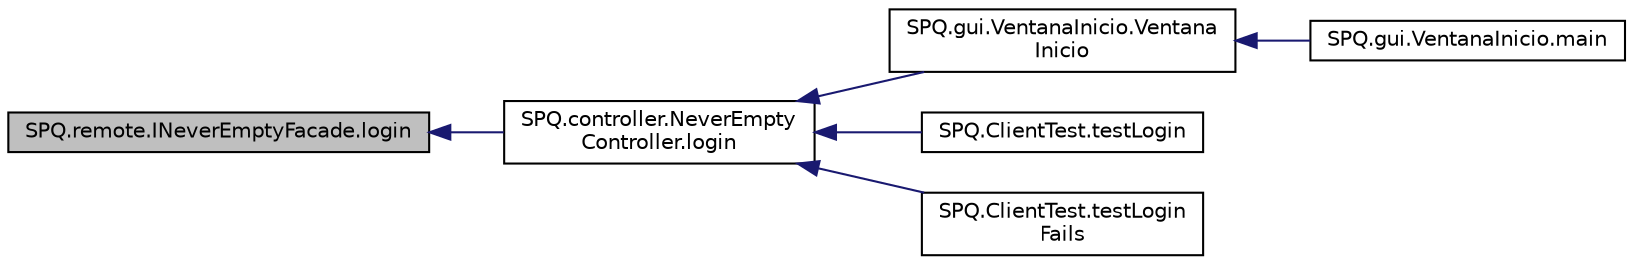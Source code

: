 digraph "SPQ.remote.INeverEmptyFacade.login"
{
  edge [fontname="Helvetica",fontsize="10",labelfontname="Helvetica",labelfontsize="10"];
  node [fontname="Helvetica",fontsize="10",shape=record];
  rankdir="LR";
  Node15 [label="SPQ.remote.INeverEmptyFacade.login",height=0.2,width=0.4,color="black", fillcolor="grey75", style="filled", fontcolor="black"];
  Node15 -> Node16 [dir="back",color="midnightblue",fontsize="10",style="solid",fontname="Helvetica"];
  Node16 [label="SPQ.controller.NeverEmpty\lController.login",height=0.2,width=0.4,color="black", fillcolor="white", style="filled",URL="$class_s_p_q_1_1controller_1_1_never_empty_controller.html#adb8f5dbbfedb5f3c231de53dccc88899"];
  Node16 -> Node17 [dir="back",color="midnightblue",fontsize="10",style="solid",fontname="Helvetica"];
  Node17 [label="SPQ.gui.VentanaInicio.Ventana\lInicio",height=0.2,width=0.4,color="black", fillcolor="white", style="filled",URL="$class_s_p_q_1_1gui_1_1_ventana_inicio.html#ab74166cbe23810e4b8586849fb86b54e"];
  Node17 -> Node18 [dir="back",color="midnightblue",fontsize="10",style="solid",fontname="Helvetica"];
  Node18 [label="SPQ.gui.VentanaInicio.main",height=0.2,width=0.4,color="black", fillcolor="white", style="filled",URL="$class_s_p_q_1_1gui_1_1_ventana_inicio.html#ab33d2c349f8f7475d2d6833e9bf75e76"];
  Node16 -> Node19 [dir="back",color="midnightblue",fontsize="10",style="solid",fontname="Helvetica"];
  Node19 [label="SPQ.ClientTest.testLogin",height=0.2,width=0.4,color="black", fillcolor="white", style="filled",URL="$class_s_p_q_1_1_client_test.html#a88728d2e3535750655d518d73f81e22b"];
  Node16 -> Node20 [dir="back",color="midnightblue",fontsize="10",style="solid",fontname="Helvetica"];
  Node20 [label="SPQ.ClientTest.testLogin\lFails",height=0.2,width=0.4,color="black", fillcolor="white", style="filled",URL="$class_s_p_q_1_1_client_test.html#ac05d043ac92f1c1083d19eec58e5bbd9"];
}
